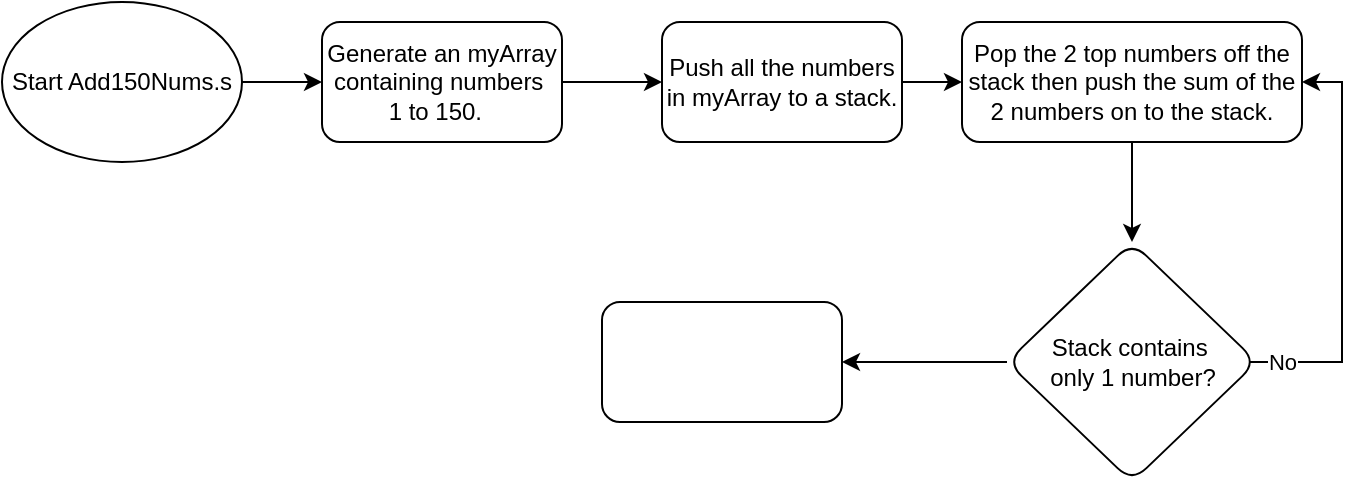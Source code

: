 <mxfile version="24.8.0">
  <diagram id="C5RBs43oDa-KdzZeNtuy" name="Page-1">
    <mxGraphModel dx="937" dy="409" grid="1" gridSize="10" guides="1" tooltips="1" connect="1" arrows="1" fold="1" page="1" pageScale="1" pageWidth="827" pageHeight="1169" math="0" shadow="0">
      <root>
        <mxCell id="WIyWlLk6GJQsqaUBKTNV-0" />
        <mxCell id="WIyWlLk6GJQsqaUBKTNV-1" parent="WIyWlLk6GJQsqaUBKTNV-0" />
        <mxCell id="80Q0q_pPlhcz2nu9SwjC-2" style="edgeStyle=orthogonalEdgeStyle;rounded=0;orthogonalLoop=1;jettySize=auto;html=1;entryX=0;entryY=0.5;entryDx=0;entryDy=0;" edge="1" parent="WIyWlLk6GJQsqaUBKTNV-1" source="80Q0q_pPlhcz2nu9SwjC-0" target="80Q0q_pPlhcz2nu9SwjC-1">
          <mxGeometry relative="1" as="geometry" />
        </mxCell>
        <mxCell id="80Q0q_pPlhcz2nu9SwjC-0" value="Start Add150Nums.s" style="ellipse;whiteSpace=wrap;html=1;" vertex="1" parent="WIyWlLk6GJQsqaUBKTNV-1">
          <mxGeometry x="10" y="140" width="120" height="80" as="geometry" />
        </mxCell>
        <mxCell id="80Q0q_pPlhcz2nu9SwjC-5" value="" style="edgeStyle=orthogonalEdgeStyle;rounded=0;orthogonalLoop=1;jettySize=auto;html=1;" edge="1" parent="WIyWlLk6GJQsqaUBKTNV-1" source="80Q0q_pPlhcz2nu9SwjC-1" target="80Q0q_pPlhcz2nu9SwjC-4">
          <mxGeometry relative="1" as="geometry" />
        </mxCell>
        <mxCell id="80Q0q_pPlhcz2nu9SwjC-1" value="Generate an myArray containing numbers&amp;nbsp;&lt;div&gt;1 to 150.&amp;nbsp;&amp;nbsp;&lt;/div&gt;" style="rounded=1;whiteSpace=wrap;html=1;" vertex="1" parent="WIyWlLk6GJQsqaUBKTNV-1">
          <mxGeometry x="170" y="150" width="120" height="60" as="geometry" />
        </mxCell>
        <mxCell id="80Q0q_pPlhcz2nu9SwjC-7" value="" style="edgeStyle=orthogonalEdgeStyle;rounded=0;orthogonalLoop=1;jettySize=auto;html=1;" edge="1" parent="WIyWlLk6GJQsqaUBKTNV-1" source="80Q0q_pPlhcz2nu9SwjC-4" target="80Q0q_pPlhcz2nu9SwjC-6">
          <mxGeometry relative="1" as="geometry" />
        </mxCell>
        <mxCell id="80Q0q_pPlhcz2nu9SwjC-4" value="Push all the numbers in myArray to a stack." style="rounded=1;whiteSpace=wrap;html=1;" vertex="1" parent="WIyWlLk6GJQsqaUBKTNV-1">
          <mxGeometry x="340" y="150" width="120" height="60" as="geometry" />
        </mxCell>
        <mxCell id="80Q0q_pPlhcz2nu9SwjC-9" value="" style="edgeStyle=orthogonalEdgeStyle;rounded=0;orthogonalLoop=1;jettySize=auto;html=1;" edge="1" parent="WIyWlLk6GJQsqaUBKTNV-1" source="80Q0q_pPlhcz2nu9SwjC-6" target="80Q0q_pPlhcz2nu9SwjC-8">
          <mxGeometry relative="1" as="geometry" />
        </mxCell>
        <mxCell id="80Q0q_pPlhcz2nu9SwjC-6" value="Pop the 2 top numbers off the stack then push the sum of the 2 numbers on to the stack." style="whiteSpace=wrap;html=1;rounded=1;" vertex="1" parent="WIyWlLk6GJQsqaUBKTNV-1">
          <mxGeometry x="490" y="150" width="170" height="60" as="geometry" />
        </mxCell>
        <mxCell id="80Q0q_pPlhcz2nu9SwjC-10" style="edgeStyle=orthogonalEdgeStyle;rounded=0;orthogonalLoop=1;jettySize=auto;html=1;entryX=1;entryY=0.5;entryDx=0;entryDy=0;exitX=0.957;exitY=0.512;exitDx=0;exitDy=0;exitPerimeter=0;" edge="1" parent="WIyWlLk6GJQsqaUBKTNV-1" source="80Q0q_pPlhcz2nu9SwjC-8" target="80Q0q_pPlhcz2nu9SwjC-6">
          <mxGeometry relative="1" as="geometry">
            <Array as="points">
              <mxPoint x="632" y="320" />
              <mxPoint x="680" y="320" />
              <mxPoint x="680" y="180" />
            </Array>
          </mxGeometry>
        </mxCell>
        <mxCell id="80Q0q_pPlhcz2nu9SwjC-12" value="No" style="edgeLabel;html=1;align=center;verticalAlign=middle;resizable=0;points=[];" vertex="1" connectable="0" parent="80Q0q_pPlhcz2nu9SwjC-10">
          <mxGeometry x="-0.76" y="1" relative="1" as="geometry">
            <mxPoint x="-6" y="1" as="offset" />
          </mxGeometry>
        </mxCell>
        <mxCell id="80Q0q_pPlhcz2nu9SwjC-15" value="" style="edgeStyle=orthogonalEdgeStyle;rounded=0;orthogonalLoop=1;jettySize=auto;html=1;" edge="1" parent="WIyWlLk6GJQsqaUBKTNV-1" source="80Q0q_pPlhcz2nu9SwjC-8" target="80Q0q_pPlhcz2nu9SwjC-14">
          <mxGeometry relative="1" as="geometry" />
        </mxCell>
        <mxCell id="80Q0q_pPlhcz2nu9SwjC-8" value="Stack contains&amp;nbsp;&lt;div&gt;only&amp;nbsp;&lt;span style=&quot;background-color: initial;&quot;&gt;1&amp;nbsp;&lt;/span&gt;&lt;span style=&quot;background-color: initial;&quot;&gt;number?&lt;/span&gt;&lt;/div&gt;" style="rhombus;whiteSpace=wrap;html=1;rounded=1;" vertex="1" parent="WIyWlLk6GJQsqaUBKTNV-1">
          <mxGeometry x="512.5" y="260" width="125" height="120" as="geometry" />
        </mxCell>
        <mxCell id="80Q0q_pPlhcz2nu9SwjC-14" value="" style="whiteSpace=wrap;html=1;rounded=1;" vertex="1" parent="WIyWlLk6GJQsqaUBKTNV-1">
          <mxGeometry x="310" y="290" width="120" height="60" as="geometry" />
        </mxCell>
      </root>
    </mxGraphModel>
  </diagram>
</mxfile>
